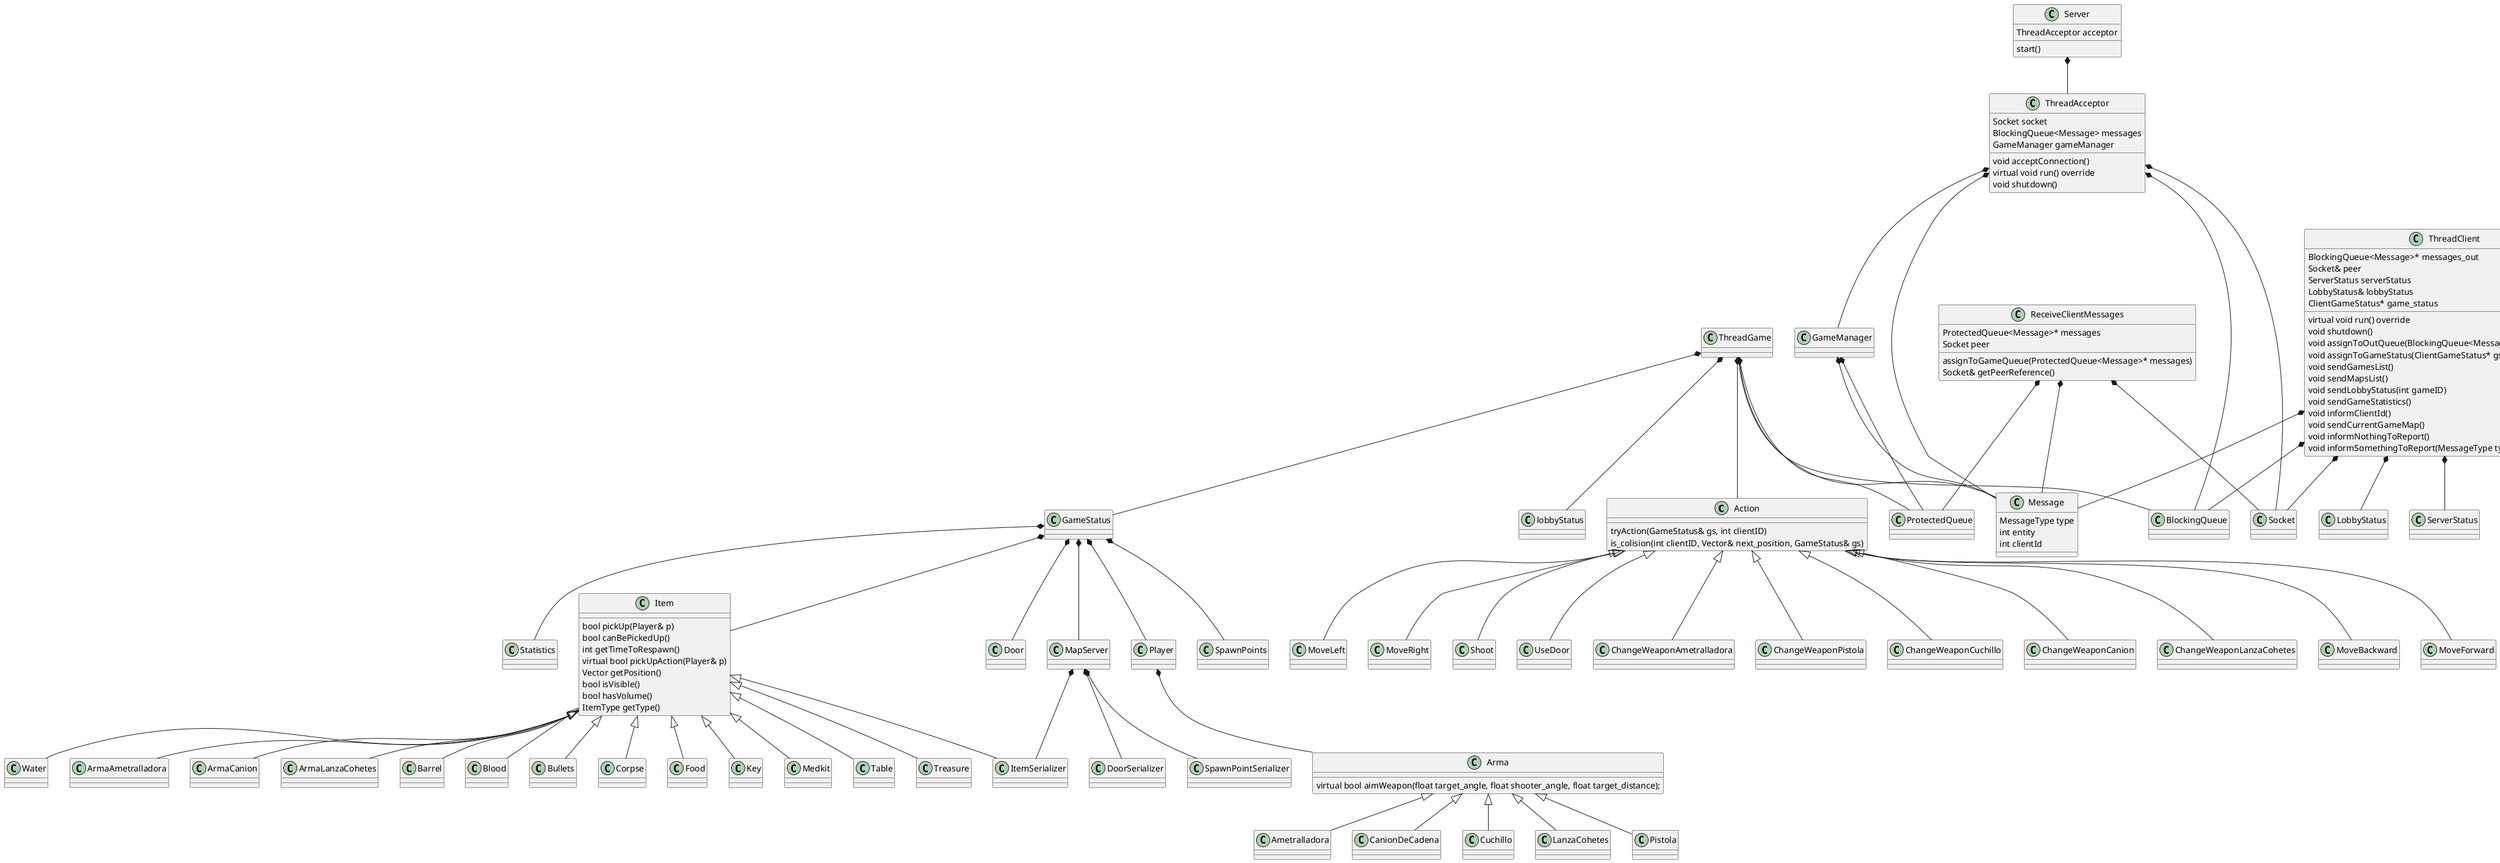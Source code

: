 @startuml uml

class Action
class ChangeWeaponAmetralladora
class ChangeWeaponPistola
class ChangeWeaponCuchillo
class ChangeWeaponCanion
class ChangeWeaponLanzaCohetes
class MoveBackward
class MoveForward
class MoveLeft
class MoveRight
class Shoot 
class UseDoor 

class Message 
class ReceiveClientMessages
class ThreadAcceptor 
class ThreadClient 

class ClientGameStatus
class Door 
class DoorSerializer
class SpawnPointSerializer
class GameManager
class GameStatus
class LobbyStatus
class MapServer
class Player
class ServerStatus
class SpawnPoints
class Statistics
class ThreadGame

class Item 
class ArmaAmetralladora
class ArmaCanion
class ArmaLanzaCohetes
class Barrel
class Blood
class Bullets
class Corpse 
class Food 
class Key 
class Medkit
class Table 
class Treasure
class Water
class ItemSerializer

class Arma 
class Ametralladora 
class CanionDeCadena
class Cuchillo 
class LanzaCohetes 
class Pistola 

class Server

Server : ThreadAcceptor acceptor
Server : start()

Item : 	bool pickUp(Player& p)
Item : 	bool canBePickedUp()
Item : 	int getTimeToRespawn()
Item : 	virtual bool pickUpAction(Player& p)
Item : 	Vector getPosition()
Item : 	bool isVisible()
Item : 	bool hasVolume()
Item : 	ItemType getType()

Arma : 	virtual bool aimWeapon(float target_angle, float shooter_angle, float target_distance);

Action : tryAction(GameStatus& gs, int clientID)
Action : is_colision(int clientID, Vector& next_position, GameStatus& gs)

Message : MessageType type
Message : int entity
Message : int clientId

ReceiveClientMessages : ProtectedQueue<Message>* messages
ReceiveClientMessages : Socket peer
ReceiveClientMessages : assignToGameQueue(ProtectedQueue<Message>* messages)
ReceiveClientMessages : Socket& getPeerReference()

ThreadAcceptor : Socket socket
ThreadAcceptor : BlockingQueue<Message> messages
ThreadAcceptor : GameManager gameManager
ThreadAcceptor : void acceptConnection()
ThreadAcceptor : virtual void run() override
ThreadAcceptor : void shutdown()

ThreadClient : BlockingQueue<Message>* messages_out
ThreadClient : Socket& peer
ThreadClient : ServerStatus serverStatus
ThreadClient : LobbyStatus& lobbyStatus
ThreadClient : ClientGameStatus* game_status
ThreadClient : virtual void run() override
ThreadClient : void shutdown()
ThreadClient : void assignToOutQueue(BlockingQueue<Message>* messages_out)
ThreadClient : void assignToGameStatus(ClientGameStatus* gs)
ThreadClient : void sendGamesList()
ThreadClient : void sendMapsList()
ThreadClient : void sendLobbyStatus(int gameID)
ThreadClient : void sendGameStatistics()
ThreadClient : void informClientId()
ThreadClient : void sendCurrentGameMap()
ThreadClient : void informNothingToReport()
ThreadClient : void informSomethingToReport(MessageType type)

Server *-- ThreadAcceptor
ThreadAcceptor *-- Socket
ThreadAcceptor *-- BlockingQueue
ThreadAcceptor *-- GameManager
ThreadAcceptor *-- Message
GameManager *-- ProtectedQueue
GameManager *-- Message
ReceiveClientMessages *-- ProtectedQueue
ReceiveClientMessages *-- Socket
ReceiveClientMessages *-- Message
ThreadGame *-- ProtectedQueue
ThreadGame *-- BlockingQueue
ThreadGame *-- Action
ThreadGame *-- lobbyStatus
ThreadGame *-- GameStatus
ThreadGame *-- Message
GameStatus *-- Player
GameStatus *-- MapServer
GameStatus *-- Statistics
GameStatus *-- Item
GameStatus *-- SpawnPoints
GameStatus *-- Door
Player *-- Arma
ThreadClient *-- BlockingQueue
ThreadClient *-- Socket
ThreadClient *-- ServerStatus
ThreadClient *-- LobbyStatus
ThreadClient *-- ClientGameStatus
ThreadClient *-- Message
MapServer *-- ItemSerializer
MapServer *-- DoorSerializer
MapServer *-- SpawnPointSerializer

Arma <|-- Ametralladora 
Arma <|-- CanionDeCadena
Arma <|-- Cuchillo 
Arma <|-- LanzaCohetes 
Arma <|-- Pistola 

Item <|-- ArmaAmetralladora
Item <|-- ArmaCanion
Item <|-- ArmaLanzaCohetes
Item <|-- Barrel
Item <|-- Blood
Item <|-- Bullets
Item <|-- Corpse 
Item <|-- Food 
Item <|-- Key 
Item <|-- Medkit
Item <|-- Table 
Item <|-- Treasure
Item <|-- Water
Item <|-- ItemSerializer

Action <|-- ChangeWeaponAmetralladora
Action <|-- ChangeWeaponPistola
Action <|-- ChangeWeaponCuchillo
Action <|-- ChangeWeaponCanion
Action <|-- ChangeWeaponLanzaCohetes
Action <|-- MoveBackward
Action <|-- MoveForward
Action <|-- MoveLeft
Action <|-- MoveRight
Action <|-- Shoot 
Action <|-- UseDoor 
@enduml